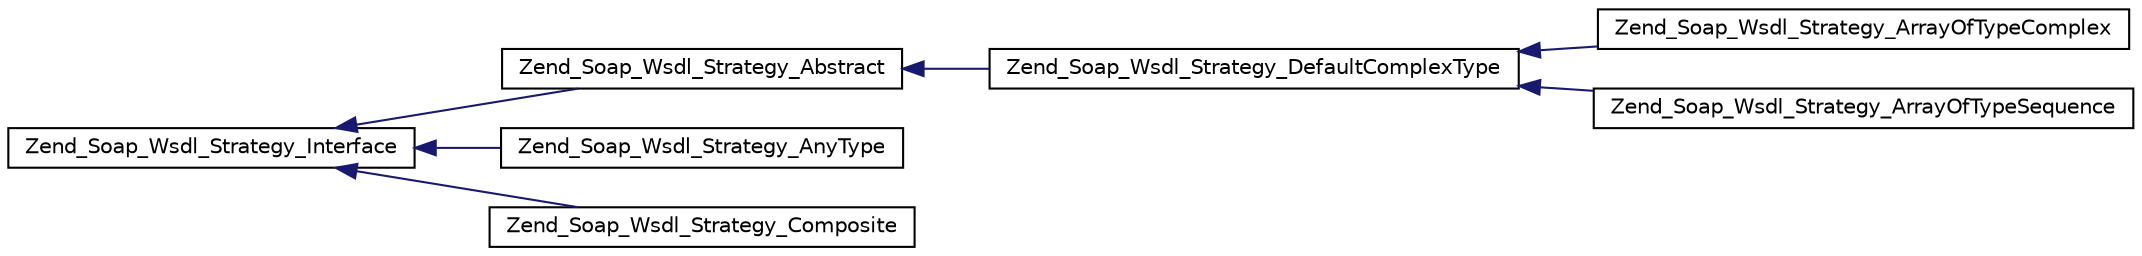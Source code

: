 digraph G
{
  edge [fontname="Helvetica",fontsize="10",labelfontname="Helvetica",labelfontsize="10"];
  node [fontname="Helvetica",fontsize="10",shape=record];
  rankdir="LR";
  Node1 [label="Zend_Soap_Wsdl_Strategy_Interface",height=0.2,width=0.4,color="black", fillcolor="white", style="filled",URL="$interface_zend___soap___wsdl___strategy___interface.html"];
  Node1 -> Node2 [dir="back",color="midnightblue",fontsize="10",style="solid",fontname="Helvetica"];
  Node2 [label="Zend_Soap_Wsdl_Strategy_Abstract",height=0.2,width=0.4,color="black", fillcolor="white", style="filled",URL="$class_zend___soap___wsdl___strategy___abstract.html"];
  Node2 -> Node3 [dir="back",color="midnightblue",fontsize="10",style="solid",fontname="Helvetica"];
  Node3 [label="Zend_Soap_Wsdl_Strategy_DefaultComplexType",height=0.2,width=0.4,color="black", fillcolor="white", style="filled",URL="$class_zend___soap___wsdl___strategy___default_complex_type.html"];
  Node3 -> Node4 [dir="back",color="midnightblue",fontsize="10",style="solid",fontname="Helvetica"];
  Node4 [label="Zend_Soap_Wsdl_Strategy_ArrayOfTypeComplex",height=0.2,width=0.4,color="black", fillcolor="white", style="filled",URL="$class_zend___soap___wsdl___strategy___array_of_type_complex.html"];
  Node3 -> Node5 [dir="back",color="midnightblue",fontsize="10",style="solid",fontname="Helvetica"];
  Node5 [label="Zend_Soap_Wsdl_Strategy_ArrayOfTypeSequence",height=0.2,width=0.4,color="black", fillcolor="white", style="filled",URL="$class_zend___soap___wsdl___strategy___array_of_type_sequence.html"];
  Node1 -> Node6 [dir="back",color="midnightblue",fontsize="10",style="solid",fontname="Helvetica"];
  Node6 [label="Zend_Soap_Wsdl_Strategy_AnyType",height=0.2,width=0.4,color="black", fillcolor="white", style="filled",URL="$class_zend___soap___wsdl___strategy___any_type.html"];
  Node1 -> Node7 [dir="back",color="midnightblue",fontsize="10",style="solid",fontname="Helvetica"];
  Node7 [label="Zend_Soap_Wsdl_Strategy_Composite",height=0.2,width=0.4,color="black", fillcolor="white", style="filled",URL="$class_zend___soap___wsdl___strategy___composite.html"];
}
